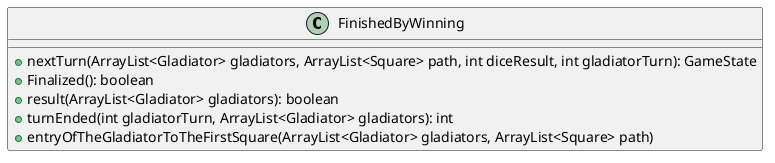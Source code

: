@startuml
class FinishedByWinning {
    +nextTurn(ArrayList<Gladiator> gladiators, ArrayList<Square> path, int diceResult, int gladiatorTurn): GameState
    +Finalized(): boolean
    +result(ArrayList<Gladiator> gladiators): boolean
    +turnEnded(int gladiatorTurn, ArrayList<Gladiator> gladiators): int
    +entryOfTheGladiatorToTheFirstSquare(ArrayList<Gladiator> gladiators, ArrayList<Square> path)
}
@enduml